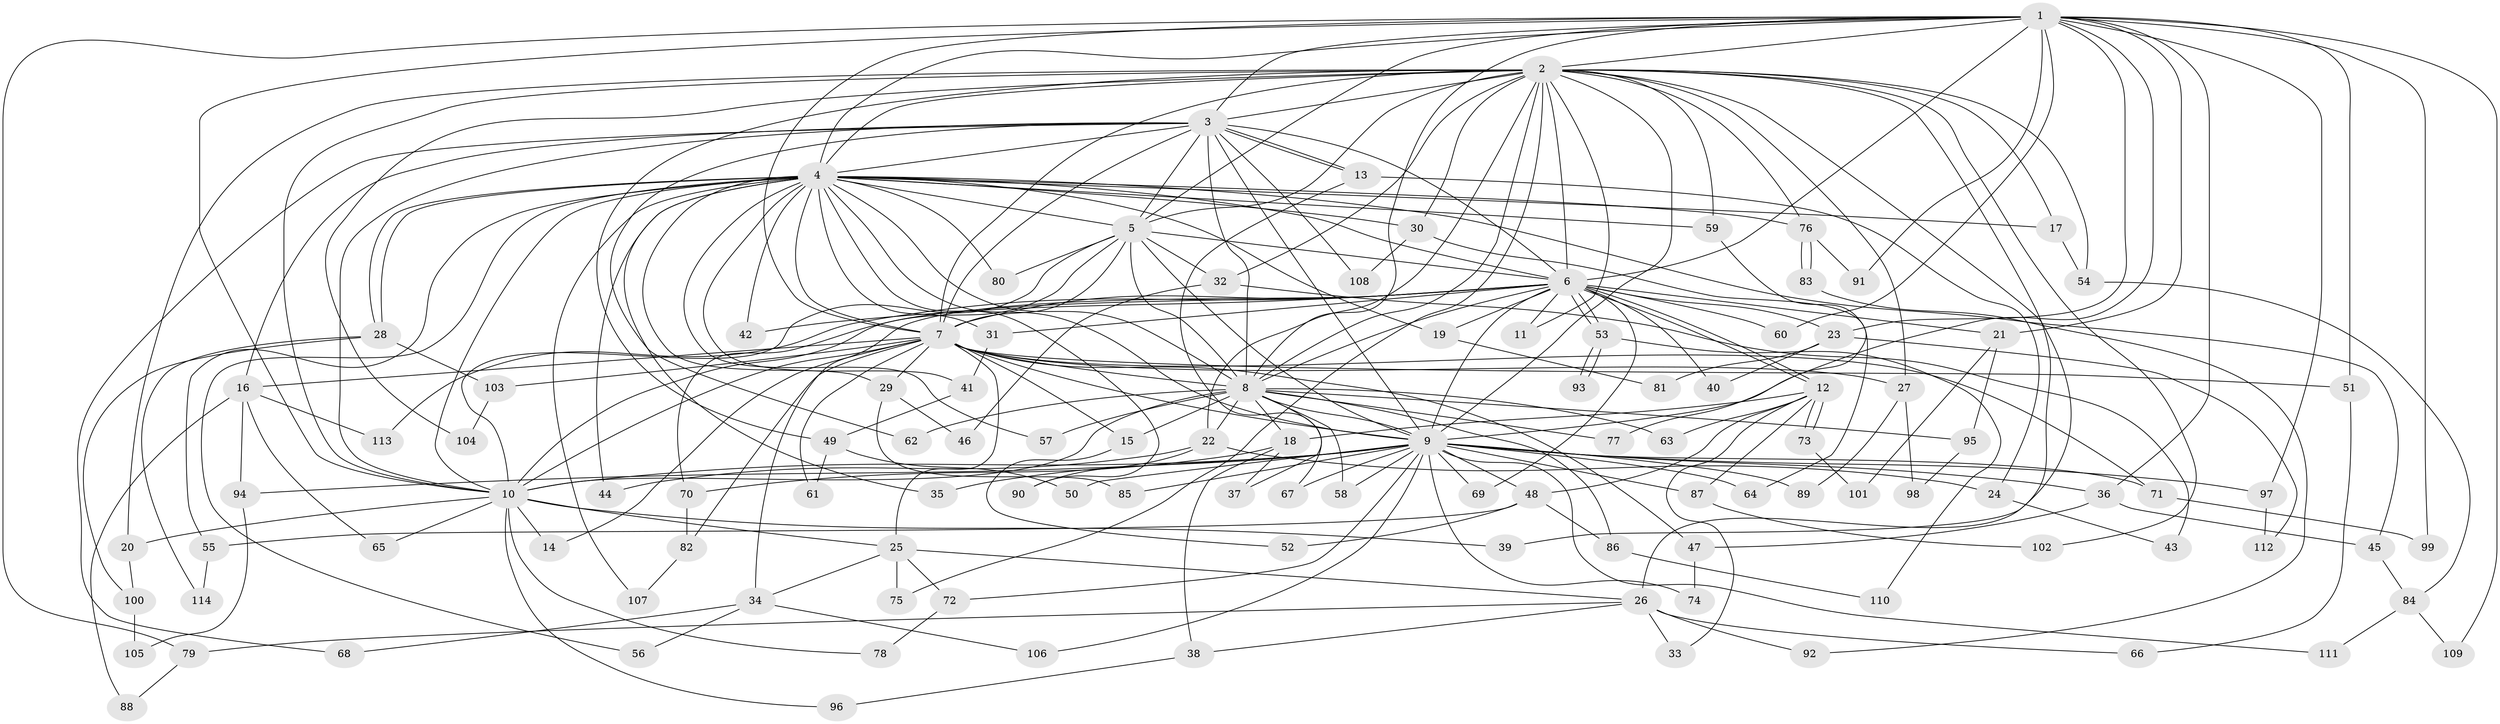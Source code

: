 // coarse degree distribution, {19: 0.012658227848101266, 23: 0.012658227848101266, 25: 0.012658227848101266, 24: 0.012658227848101266, 10: 0.012658227848101266, 21: 0.02531645569620253, 26: 0.012658227848101266, 14: 0.012658227848101266, 2: 0.43037974683544306, 7: 0.0379746835443038, 5: 0.06329113924050633, 3: 0.20253164556962025, 4: 0.11392405063291139, 6: 0.02531645569620253, 1: 0.012658227848101266}
// Generated by graph-tools (version 1.1) at 2025/51/02/27/25 19:51:50]
// undirected, 114 vertices, 253 edges
graph export_dot {
graph [start="1"]
  node [color=gray90,style=filled];
  1;
  2;
  3;
  4;
  5;
  6;
  7;
  8;
  9;
  10;
  11;
  12;
  13;
  14;
  15;
  16;
  17;
  18;
  19;
  20;
  21;
  22;
  23;
  24;
  25;
  26;
  27;
  28;
  29;
  30;
  31;
  32;
  33;
  34;
  35;
  36;
  37;
  38;
  39;
  40;
  41;
  42;
  43;
  44;
  45;
  46;
  47;
  48;
  49;
  50;
  51;
  52;
  53;
  54;
  55;
  56;
  57;
  58;
  59;
  60;
  61;
  62;
  63;
  64;
  65;
  66;
  67;
  68;
  69;
  70;
  71;
  72;
  73;
  74;
  75;
  76;
  77;
  78;
  79;
  80;
  81;
  82;
  83;
  84;
  85;
  86;
  87;
  88;
  89;
  90;
  91;
  92;
  93;
  94;
  95;
  96;
  97;
  98;
  99;
  100;
  101;
  102;
  103;
  104;
  105;
  106;
  107;
  108;
  109;
  110;
  111;
  112;
  113;
  114;
  1 -- 2;
  1 -- 3;
  1 -- 4;
  1 -- 5;
  1 -- 6;
  1 -- 7;
  1 -- 8;
  1 -- 9;
  1 -- 10;
  1 -- 21;
  1 -- 23;
  1 -- 36;
  1 -- 51;
  1 -- 60;
  1 -- 79;
  1 -- 91;
  1 -- 97;
  1 -- 99;
  1 -- 109;
  2 -- 3;
  2 -- 4;
  2 -- 5;
  2 -- 6;
  2 -- 7;
  2 -- 8;
  2 -- 9;
  2 -- 10;
  2 -- 11;
  2 -- 17;
  2 -- 20;
  2 -- 22;
  2 -- 26;
  2 -- 27;
  2 -- 30;
  2 -- 32;
  2 -- 39;
  2 -- 49;
  2 -- 54;
  2 -- 59;
  2 -- 75;
  2 -- 76;
  2 -- 102;
  2 -- 104;
  3 -- 4;
  3 -- 5;
  3 -- 6;
  3 -- 7;
  3 -- 8;
  3 -- 9;
  3 -- 10;
  3 -- 13;
  3 -- 13;
  3 -- 16;
  3 -- 62;
  3 -- 68;
  3 -- 108;
  4 -- 5;
  4 -- 6;
  4 -- 7;
  4 -- 8;
  4 -- 9;
  4 -- 10;
  4 -- 17;
  4 -- 19;
  4 -- 28;
  4 -- 28;
  4 -- 29;
  4 -- 30;
  4 -- 31;
  4 -- 35;
  4 -- 41;
  4 -- 42;
  4 -- 44;
  4 -- 45;
  4 -- 55;
  4 -- 56;
  4 -- 57;
  4 -- 59;
  4 -- 76;
  4 -- 80;
  4 -- 90;
  4 -- 107;
  5 -- 6;
  5 -- 7;
  5 -- 8;
  5 -- 9;
  5 -- 10;
  5 -- 32;
  5 -- 70;
  5 -- 80;
  6 -- 7;
  6 -- 8;
  6 -- 9;
  6 -- 10;
  6 -- 11;
  6 -- 12;
  6 -- 12;
  6 -- 19;
  6 -- 21;
  6 -- 23;
  6 -- 31;
  6 -- 34;
  6 -- 40;
  6 -- 42;
  6 -- 53;
  6 -- 53;
  6 -- 60;
  6 -- 69;
  6 -- 113;
  7 -- 8;
  7 -- 9;
  7 -- 10;
  7 -- 14;
  7 -- 15;
  7 -- 16;
  7 -- 25;
  7 -- 27;
  7 -- 29;
  7 -- 47;
  7 -- 51;
  7 -- 61;
  7 -- 71;
  7 -- 82;
  7 -- 103;
  8 -- 9;
  8 -- 10;
  8 -- 15;
  8 -- 18;
  8 -- 22;
  8 -- 37;
  8 -- 57;
  8 -- 58;
  8 -- 62;
  8 -- 63;
  8 -- 77;
  8 -- 86;
  8 -- 95;
  9 -- 10;
  9 -- 35;
  9 -- 36;
  9 -- 48;
  9 -- 50;
  9 -- 58;
  9 -- 64;
  9 -- 67;
  9 -- 69;
  9 -- 71;
  9 -- 72;
  9 -- 74;
  9 -- 85;
  9 -- 87;
  9 -- 89;
  9 -- 94;
  9 -- 97;
  9 -- 106;
  9 -- 111;
  10 -- 14;
  10 -- 20;
  10 -- 25;
  10 -- 39;
  10 -- 65;
  10 -- 78;
  10 -- 96;
  12 -- 18;
  12 -- 33;
  12 -- 48;
  12 -- 63;
  12 -- 73;
  12 -- 73;
  12 -- 87;
  13 -- 24;
  13 -- 67;
  15 -- 52;
  16 -- 65;
  16 -- 88;
  16 -- 94;
  16 -- 113;
  17 -- 54;
  18 -- 37;
  18 -- 38;
  18 -- 70;
  19 -- 81;
  20 -- 100;
  21 -- 95;
  21 -- 101;
  22 -- 24;
  22 -- 44;
  22 -- 90;
  23 -- 40;
  23 -- 81;
  23 -- 112;
  24 -- 43;
  25 -- 26;
  25 -- 34;
  25 -- 72;
  25 -- 75;
  26 -- 33;
  26 -- 38;
  26 -- 66;
  26 -- 79;
  26 -- 92;
  27 -- 89;
  27 -- 98;
  28 -- 100;
  28 -- 103;
  28 -- 114;
  29 -- 46;
  29 -- 85;
  30 -- 64;
  30 -- 108;
  31 -- 41;
  32 -- 43;
  32 -- 46;
  34 -- 56;
  34 -- 68;
  34 -- 106;
  36 -- 45;
  36 -- 47;
  38 -- 96;
  41 -- 49;
  45 -- 84;
  47 -- 74;
  48 -- 52;
  48 -- 55;
  48 -- 86;
  49 -- 50;
  49 -- 61;
  51 -- 66;
  53 -- 93;
  53 -- 93;
  53 -- 110;
  54 -- 84;
  55 -- 114;
  59 -- 77;
  70 -- 82;
  71 -- 99;
  72 -- 78;
  73 -- 101;
  76 -- 83;
  76 -- 83;
  76 -- 91;
  79 -- 88;
  82 -- 107;
  83 -- 92;
  84 -- 109;
  84 -- 111;
  86 -- 110;
  87 -- 102;
  94 -- 105;
  95 -- 98;
  97 -- 112;
  100 -- 105;
  103 -- 104;
}
